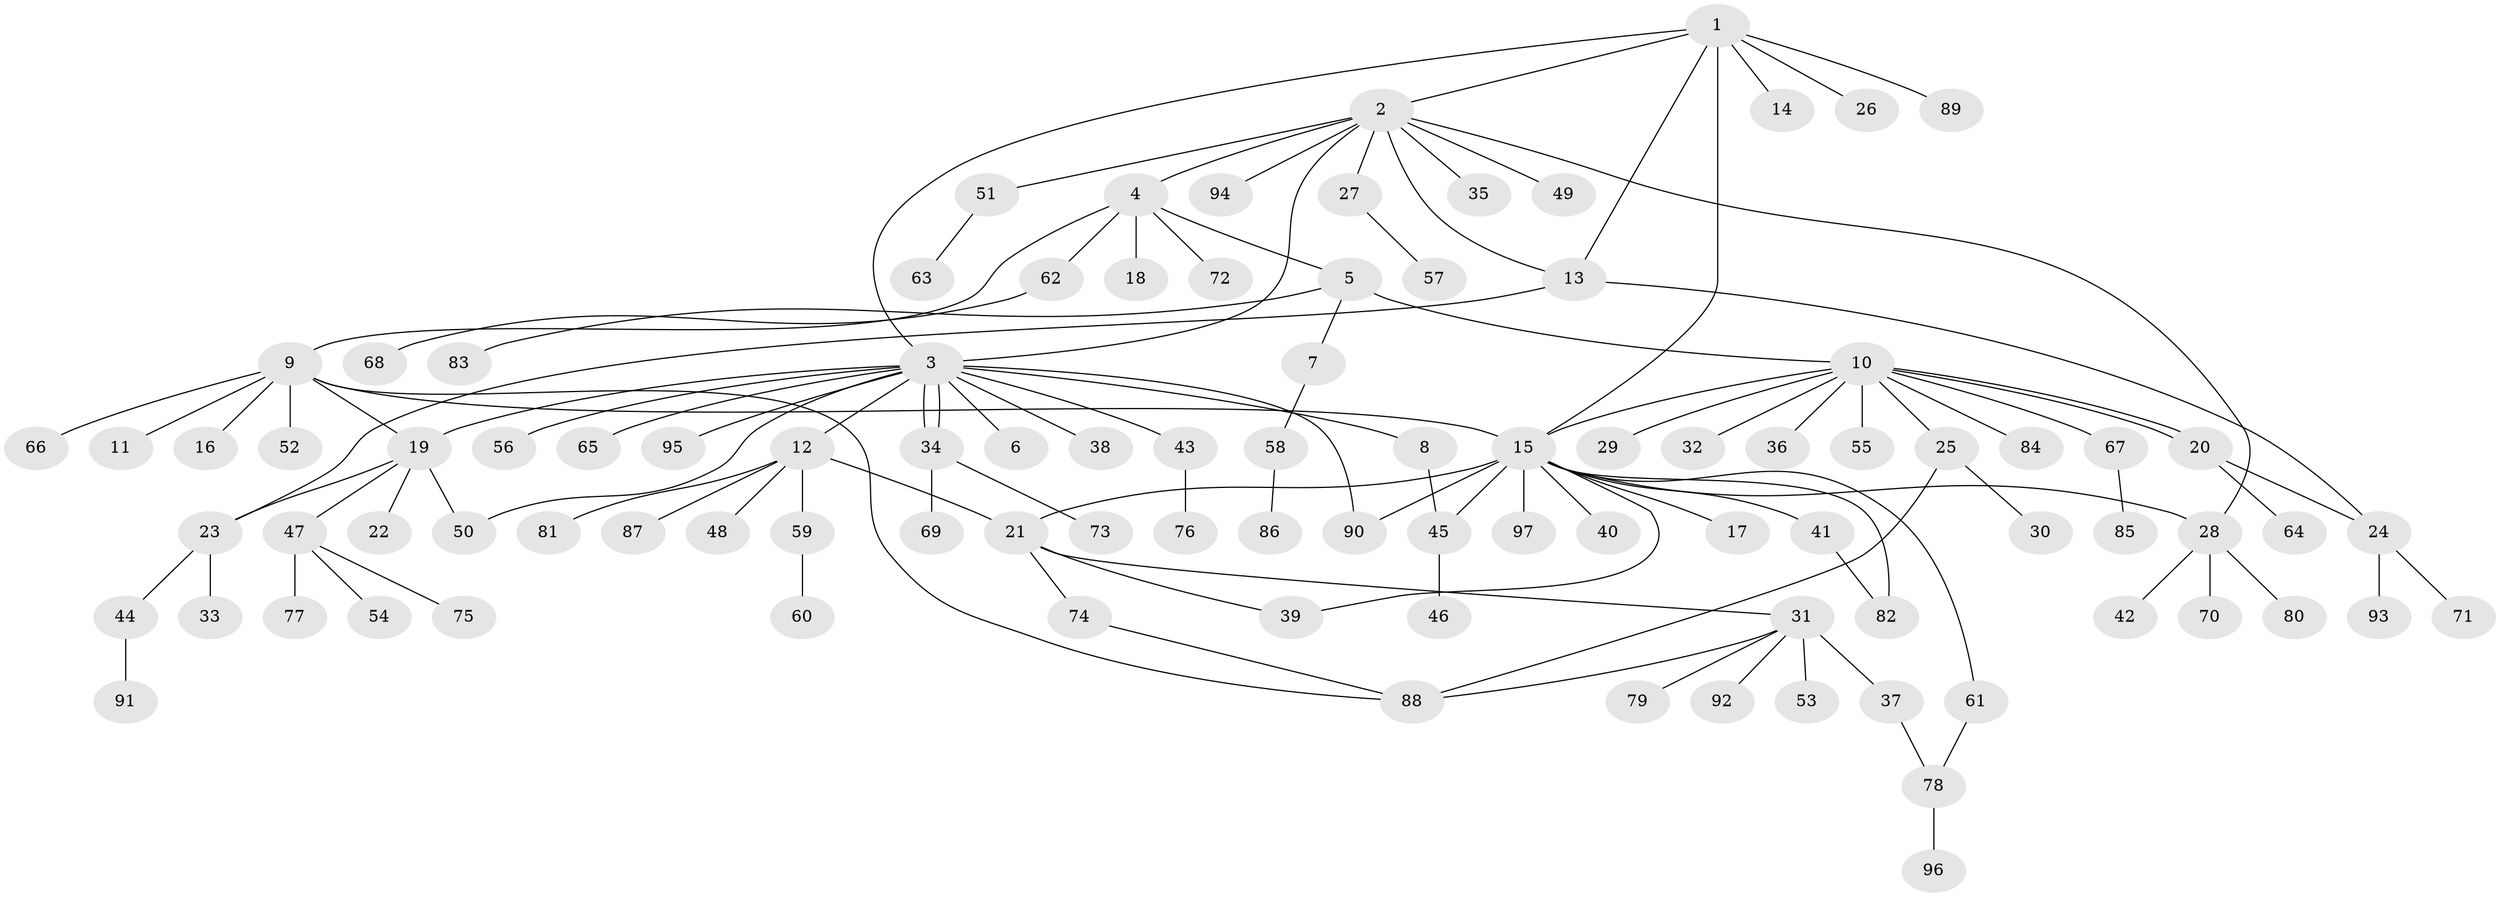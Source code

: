 // coarse degree distribution, {1: 0.7916666666666666, 9: 0.020833333333333332, 2: 0.10416666666666667, 29: 0.020833333333333332, 3: 0.020833333333333332, 11: 0.020833333333333332, 6: 0.020833333333333332}
// Generated by graph-tools (version 1.1) at 2025/50/03/04/25 21:50:04]
// undirected, 97 vertices, 116 edges
graph export_dot {
graph [start="1"]
  node [color=gray90,style=filled];
  1;
  2;
  3;
  4;
  5;
  6;
  7;
  8;
  9;
  10;
  11;
  12;
  13;
  14;
  15;
  16;
  17;
  18;
  19;
  20;
  21;
  22;
  23;
  24;
  25;
  26;
  27;
  28;
  29;
  30;
  31;
  32;
  33;
  34;
  35;
  36;
  37;
  38;
  39;
  40;
  41;
  42;
  43;
  44;
  45;
  46;
  47;
  48;
  49;
  50;
  51;
  52;
  53;
  54;
  55;
  56;
  57;
  58;
  59;
  60;
  61;
  62;
  63;
  64;
  65;
  66;
  67;
  68;
  69;
  70;
  71;
  72;
  73;
  74;
  75;
  76;
  77;
  78;
  79;
  80;
  81;
  82;
  83;
  84;
  85;
  86;
  87;
  88;
  89;
  90;
  91;
  92;
  93;
  94;
  95;
  96;
  97;
  1 -- 2;
  1 -- 3;
  1 -- 13;
  1 -- 14;
  1 -- 15;
  1 -- 26;
  1 -- 89;
  2 -- 3;
  2 -- 4;
  2 -- 13;
  2 -- 27;
  2 -- 28;
  2 -- 35;
  2 -- 49;
  2 -- 51;
  2 -- 94;
  3 -- 6;
  3 -- 8;
  3 -- 12;
  3 -- 19;
  3 -- 34;
  3 -- 34;
  3 -- 38;
  3 -- 43;
  3 -- 50;
  3 -- 56;
  3 -- 65;
  3 -- 90;
  3 -- 95;
  4 -- 5;
  4 -- 9;
  4 -- 18;
  4 -- 62;
  4 -- 72;
  5 -- 7;
  5 -- 10;
  5 -- 83;
  7 -- 58;
  8 -- 45;
  9 -- 11;
  9 -- 15;
  9 -- 16;
  9 -- 19;
  9 -- 52;
  9 -- 66;
  9 -- 88;
  10 -- 15;
  10 -- 20;
  10 -- 20;
  10 -- 25;
  10 -- 29;
  10 -- 32;
  10 -- 36;
  10 -- 55;
  10 -- 67;
  10 -- 84;
  12 -- 21;
  12 -- 48;
  12 -- 59;
  12 -- 81;
  12 -- 87;
  13 -- 23;
  13 -- 24;
  15 -- 17;
  15 -- 21;
  15 -- 28;
  15 -- 39;
  15 -- 40;
  15 -- 41;
  15 -- 45;
  15 -- 61;
  15 -- 82;
  15 -- 90;
  15 -- 97;
  19 -- 22;
  19 -- 23;
  19 -- 47;
  19 -- 50;
  20 -- 24;
  20 -- 64;
  21 -- 31;
  21 -- 39;
  21 -- 74;
  23 -- 33;
  23 -- 44;
  24 -- 71;
  24 -- 93;
  25 -- 30;
  25 -- 88;
  27 -- 57;
  28 -- 42;
  28 -- 70;
  28 -- 80;
  31 -- 37;
  31 -- 53;
  31 -- 79;
  31 -- 88;
  31 -- 92;
  34 -- 69;
  34 -- 73;
  37 -- 78;
  41 -- 82;
  43 -- 76;
  44 -- 91;
  45 -- 46;
  47 -- 54;
  47 -- 75;
  47 -- 77;
  51 -- 63;
  58 -- 86;
  59 -- 60;
  61 -- 78;
  62 -- 68;
  67 -- 85;
  74 -- 88;
  78 -- 96;
}
